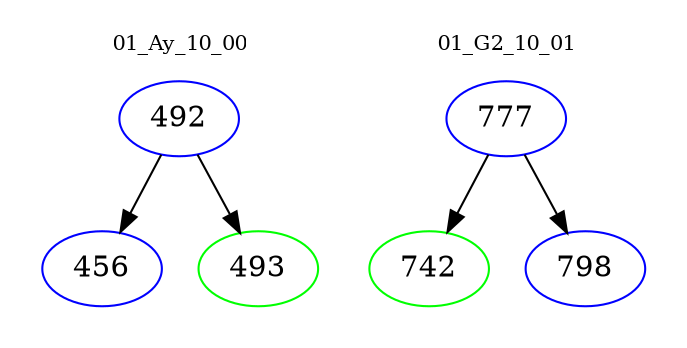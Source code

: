 digraph{
subgraph cluster_0 {
color = white
label = "01_Ay_10_00";
fontsize=10;
T0_492 [label="492", color="blue"]
T0_492 -> T0_456 [color="black"]
T0_456 [label="456", color="blue"]
T0_492 -> T0_493 [color="black"]
T0_493 [label="493", color="green"]
}
subgraph cluster_1 {
color = white
label = "01_G2_10_01";
fontsize=10;
T1_777 [label="777", color="blue"]
T1_777 -> T1_742 [color="black"]
T1_742 [label="742", color="green"]
T1_777 -> T1_798 [color="black"]
T1_798 [label="798", color="blue"]
}
}
